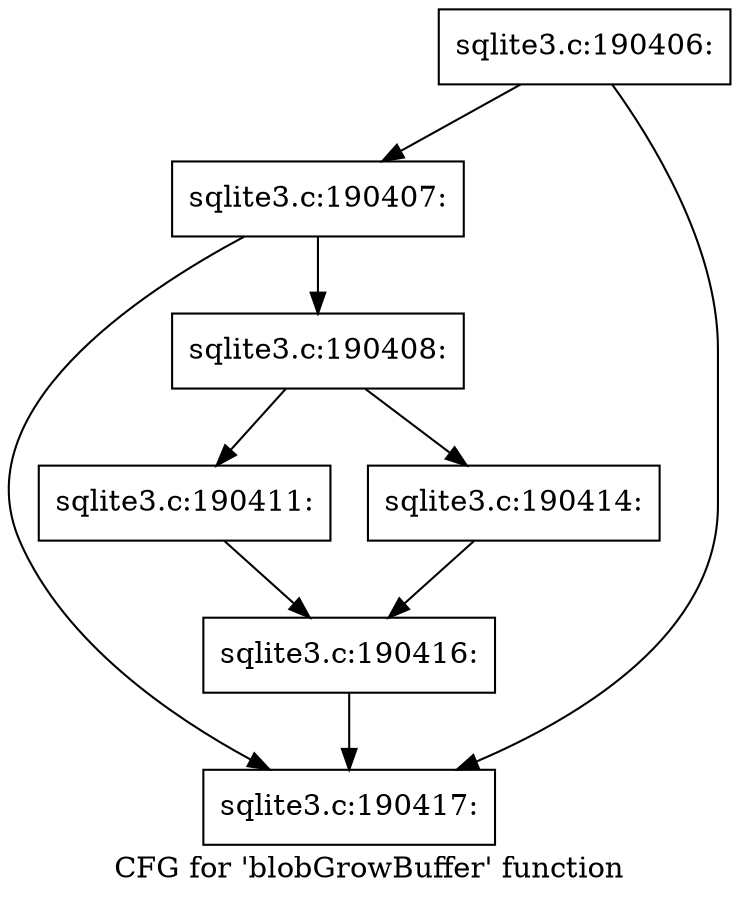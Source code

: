 digraph "CFG for 'blobGrowBuffer' function" {
	label="CFG for 'blobGrowBuffer' function";

	Node0x55c0fb1546f0 [shape=record,label="{sqlite3.c:190406:}"];
	Node0x55c0fb1546f0 -> Node0x55c0fb15c150;
	Node0x55c0fb1546f0 -> Node0x55c0fb15c100;
	Node0x55c0fb15c150 [shape=record,label="{sqlite3.c:190407:}"];
	Node0x55c0fb15c150 -> Node0x55c0fb15c0b0;
	Node0x55c0fb15c150 -> Node0x55c0fb15c100;
	Node0x55c0fb15c0b0 [shape=record,label="{sqlite3.c:190408:}"];
	Node0x55c0fb15c0b0 -> Node0x55c0fb15d3e0;
	Node0x55c0fb15c0b0 -> Node0x55c0fb15d480;
	Node0x55c0fb15d3e0 [shape=record,label="{sqlite3.c:190411:}"];
	Node0x55c0fb15d3e0 -> Node0x55c0fb15d430;
	Node0x55c0fb15d480 [shape=record,label="{sqlite3.c:190414:}"];
	Node0x55c0fb15d480 -> Node0x55c0fb15d430;
	Node0x55c0fb15d430 [shape=record,label="{sqlite3.c:190416:}"];
	Node0x55c0fb15d430 -> Node0x55c0fb15c100;
	Node0x55c0fb15c100 [shape=record,label="{sqlite3.c:190417:}"];
}
